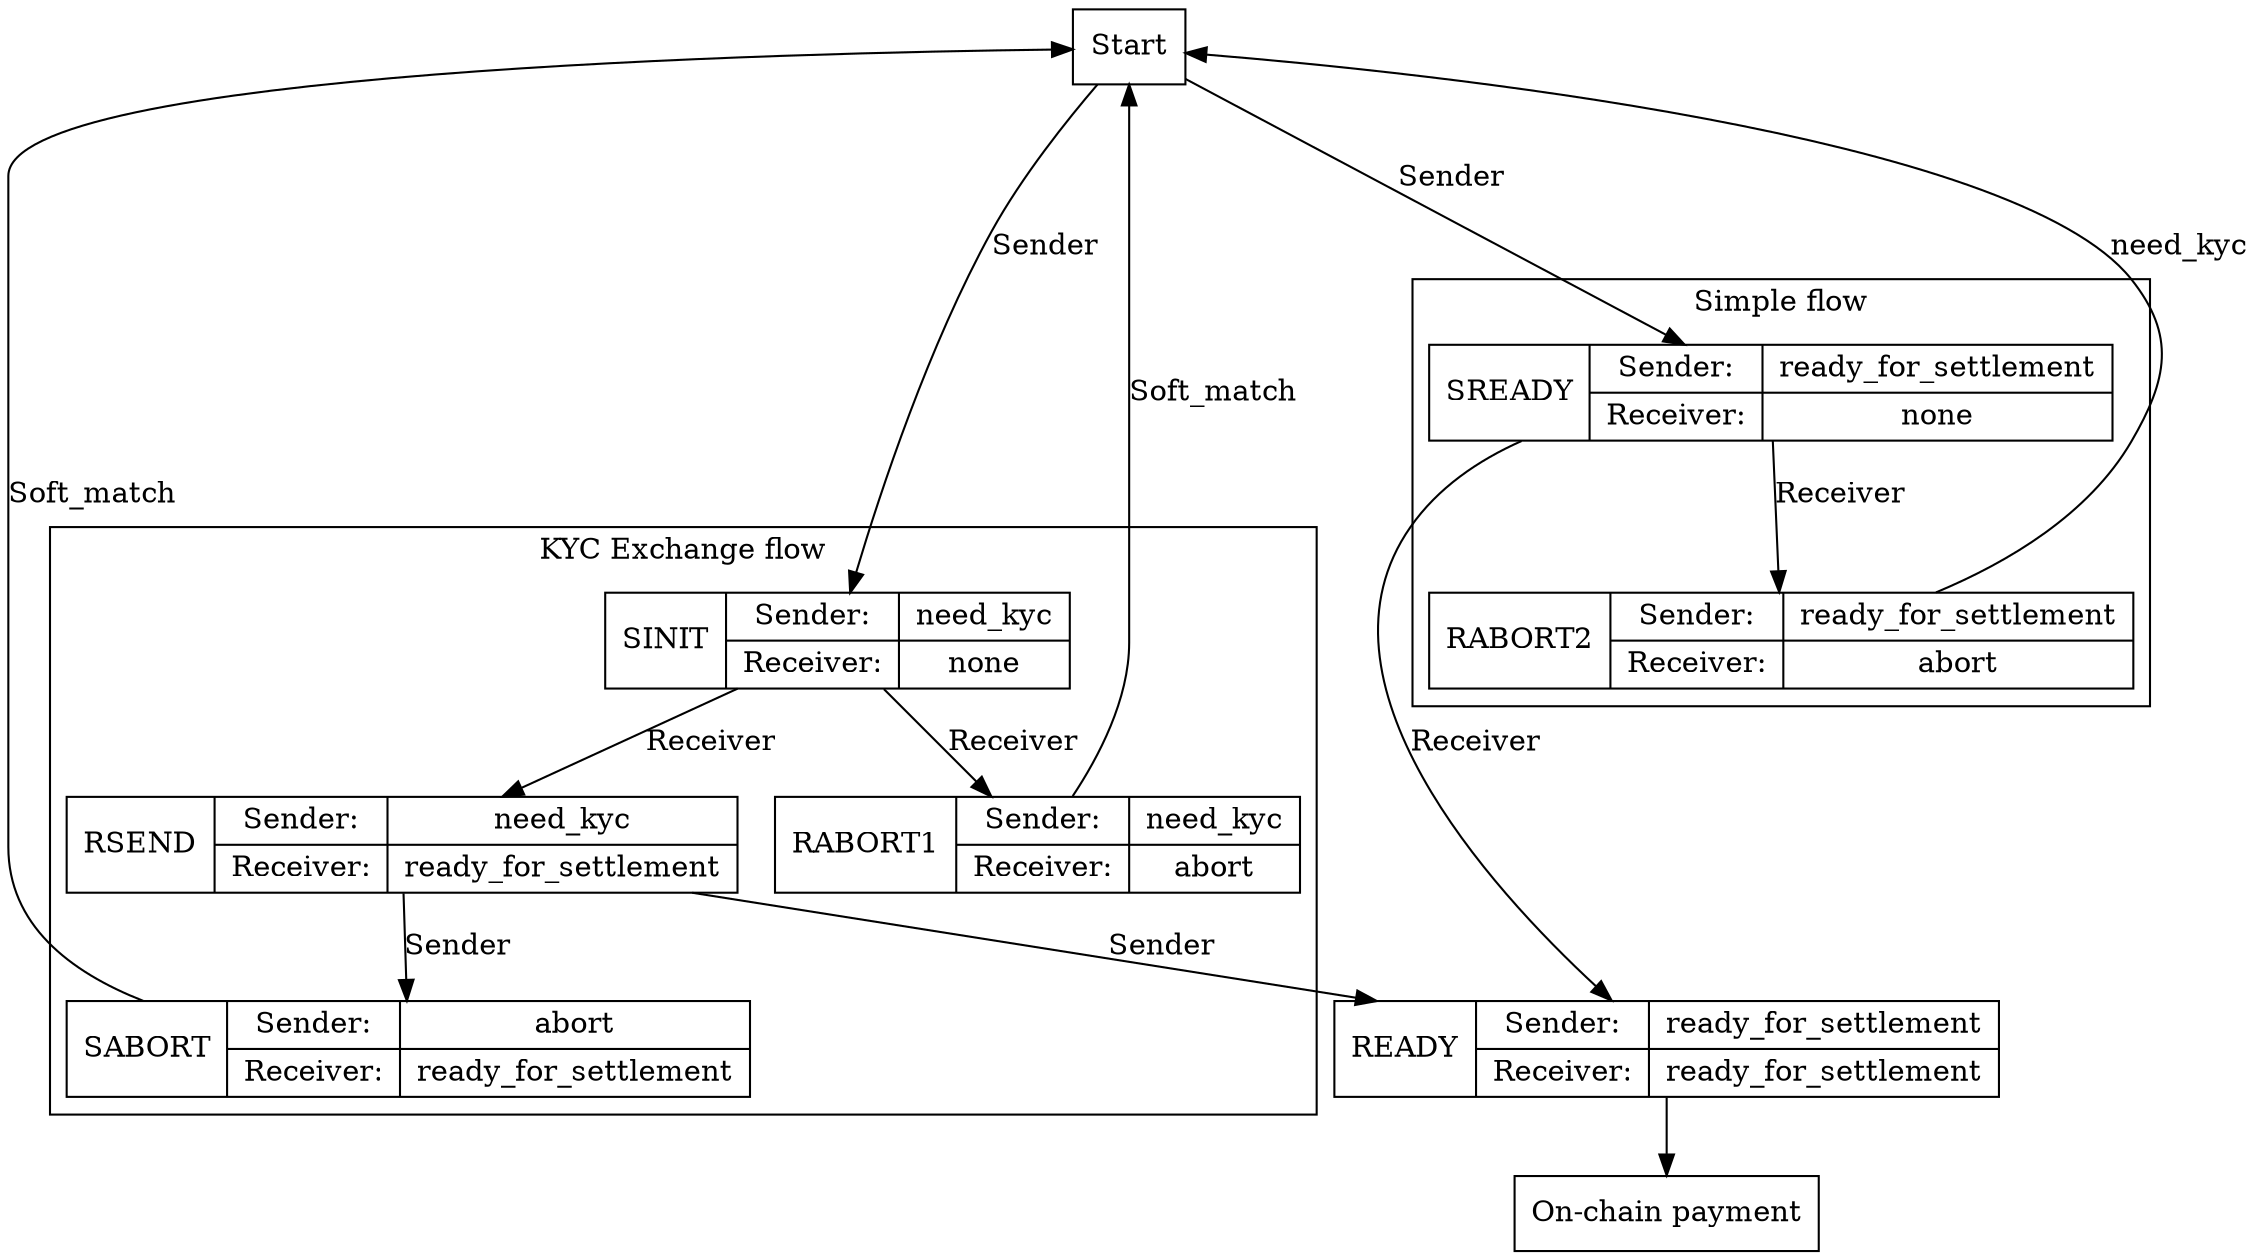 
digraph G {
  concentrate=True;
  rankdir=TB;
  node [shape=record];

# Happy path protocol
  0 [label="Start"];
  0->1 [label="Sender"]
  0->10 [label="Sender"];


  subgraph cluster_0 {
  label = "KYC Exchange flow"
  1 [label="SINIT\n|{Sender:|Receiver:}|{{need_kyc}|{none}}"];
  1 -> 2 [ label="Receiver" ];
  1 -> 9002 [ label="Receiver" ];
  2 [label="RSEND\n|{Sender:|Receiver:}|{{need_kyc}|{ready_for_settlement}}"];
  9001 [label="SABORT\n|{Sender:|Receiver:}|{{abort}|{ready_for_settlement}}"];
  9002 [label="RABORT1\n|{Sender:|Receiver:}|{{need_kyc}|{abort}}"];
  2->9001 [label="Sender"]

  }

  3->999;
  999 [label = "On-chain payment"]

  subgraph cluster_1 {
  label = "Simple flow"
  10 [label="SREADY\n|{Sender:|Receiver:}|{{ready_for_settlement}|{none}}"];
  10 -> 9003 [label="Receiver"];
  9003 [label="RABORT2\n|{Sender:|Receiver:}|{{ready_for_settlement}|{abort}}"];
  }

  10 -> 3 [label="Receiver"];

  3 [label="READY\n|{Sender:|Receiver:}|{{ready_for_settlement}|{ready_for_settlement}}",fillcolor=red];
  2->3 [label="Sender"];

  {rank=min; 0;}
  {rank=max; 999;}

  9001 -> 0 [label = "Soft_match"];
  9002 -> 0 [label = "Soft_match"];
  9003 -> 0 [label = "need_kyc"];


}

